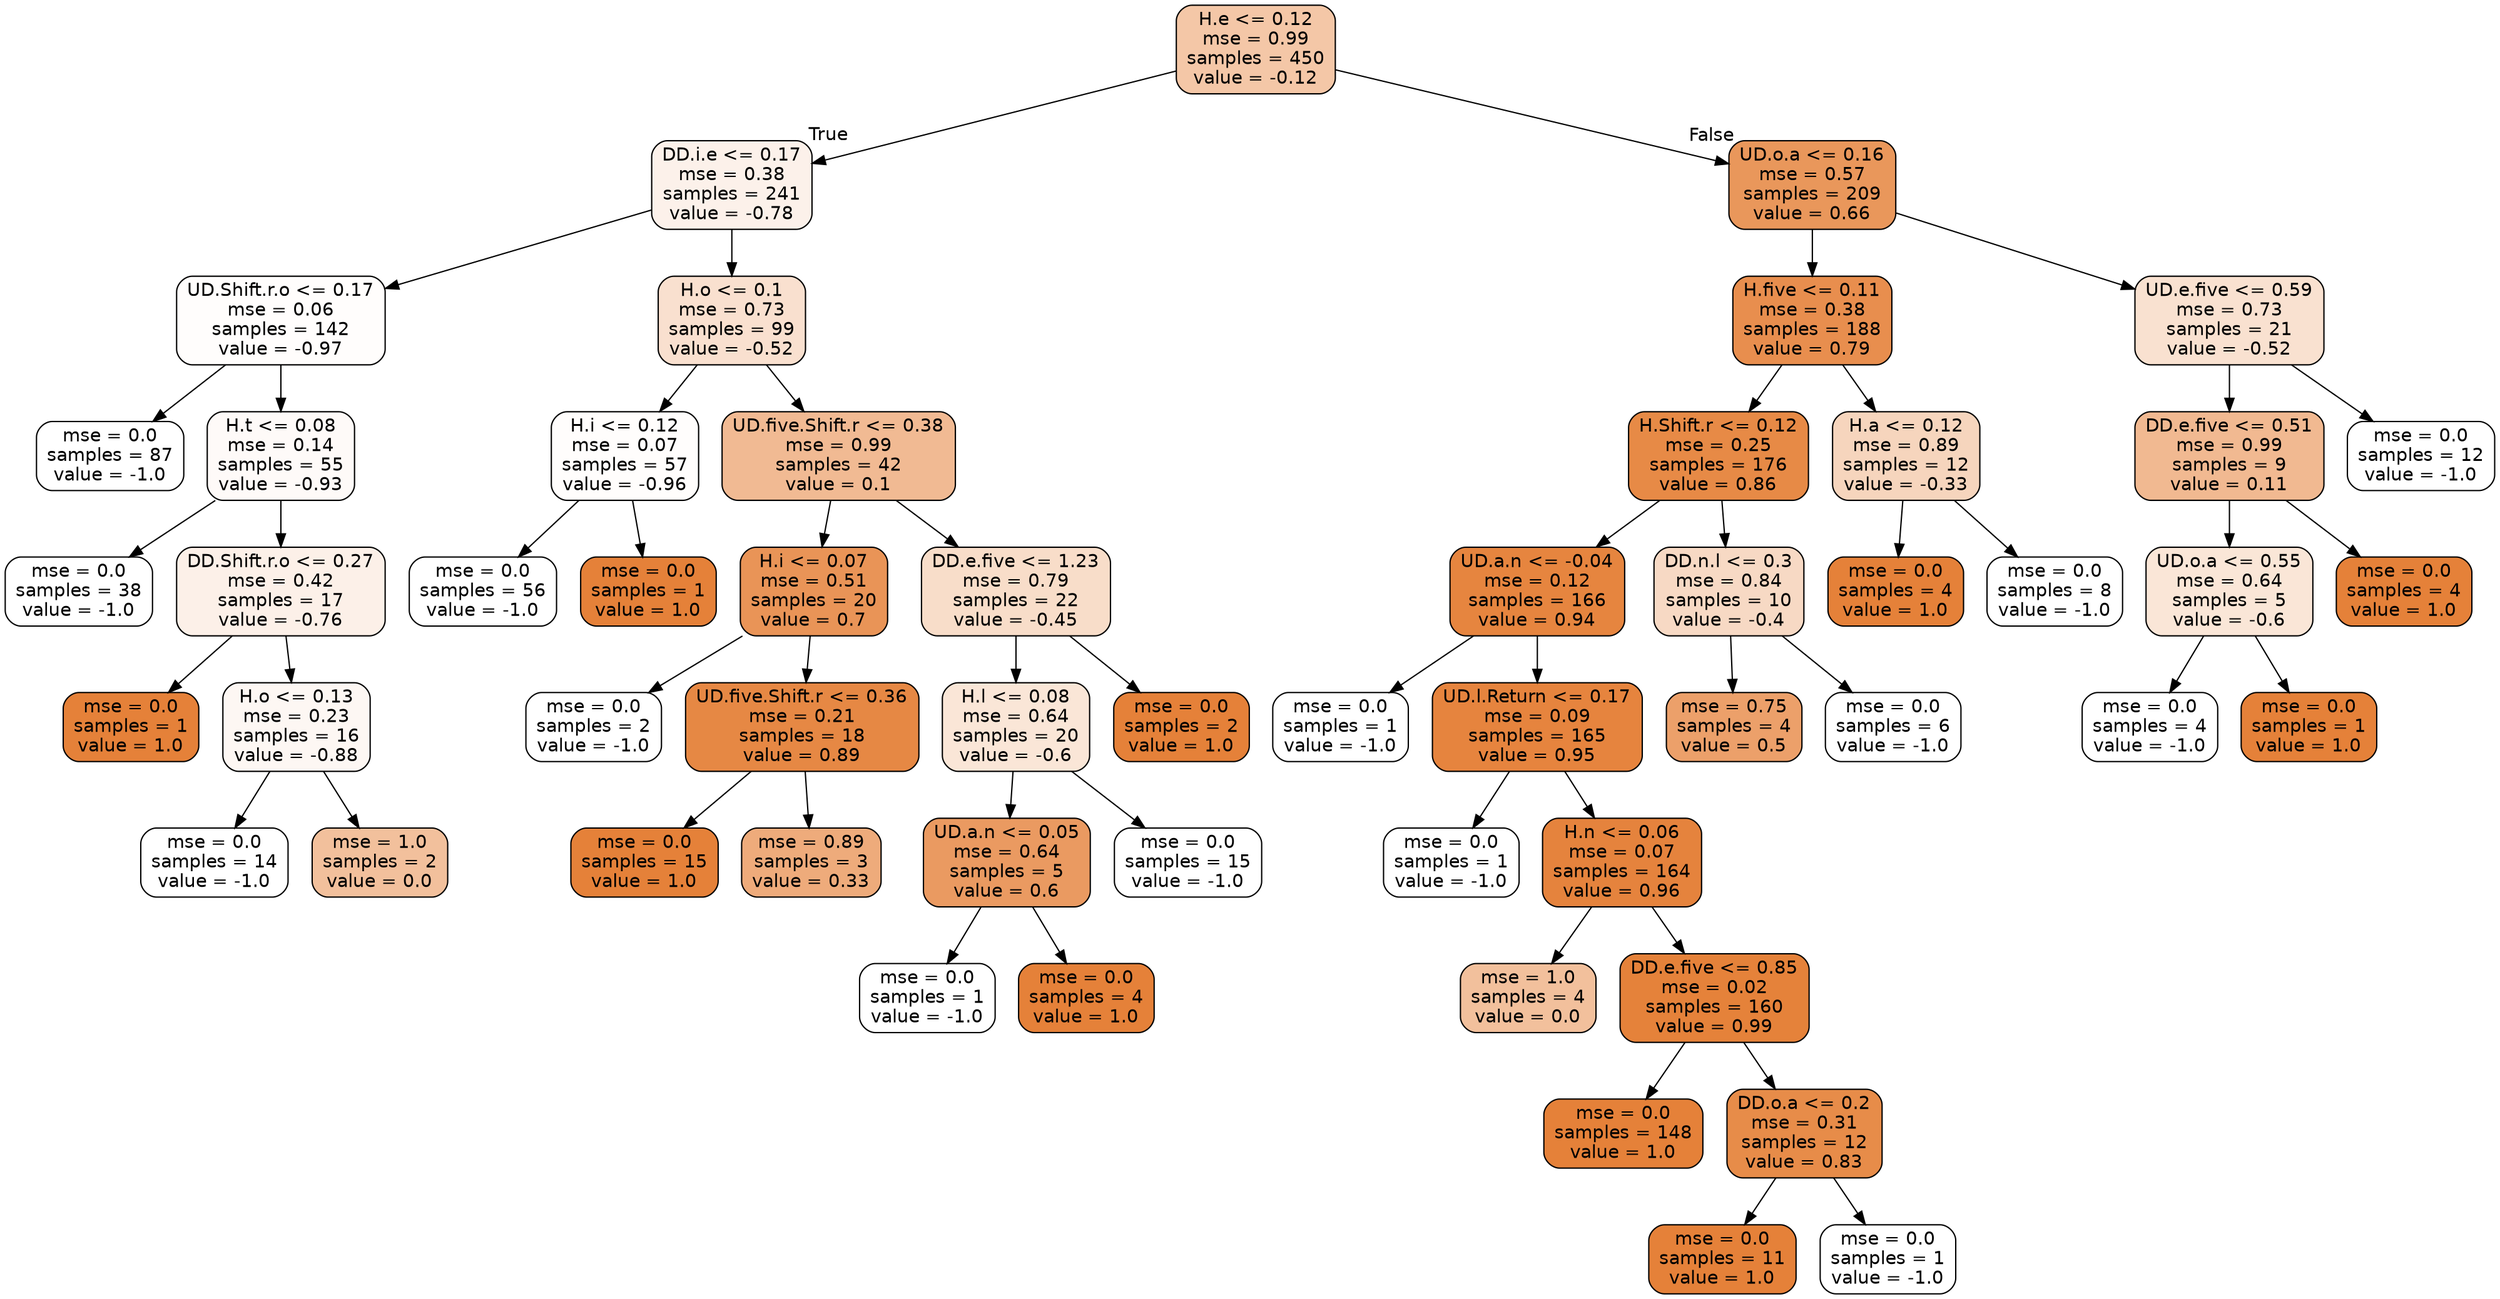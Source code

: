 digraph Tree {
node [shape=box, style="filled, rounded", color="black", fontname=helvetica] ;
edge [fontname=helvetica] ;
0 [label="H.e <= 0.12\nmse = 0.99\nsamples = 450\nvalue = -0.12", fillcolor="#f4c7a7"] ;
1 [label="DD.i.e <= 0.17\nmse = 0.38\nsamples = 241\nvalue = -0.78", fillcolor="#fcf1ea"] ;
0 -> 1 [labeldistance=2.5, labelangle=45, headlabel="True"] ;
2 [label="UD.Shift.r.o <= 0.17\nmse = 0.06\nsamples = 142\nvalue = -0.97", fillcolor="#fffdfc"] ;
1 -> 2 ;
3 [label="mse = 0.0\nsamples = 87\nvalue = -1.0", fillcolor="#ffffff"] ;
2 -> 3 ;
4 [label="H.t <= 0.08\nmse = 0.14\nsamples = 55\nvalue = -0.93", fillcolor="#fefaf8"] ;
2 -> 4 ;
5 [label="mse = 0.0\nsamples = 38\nvalue = -1.0", fillcolor="#ffffff"] ;
4 -> 5 ;
6 [label="DD.Shift.r.o <= 0.27\nmse = 0.42\nsamples = 17\nvalue = -0.76", fillcolor="#fcf0e8"] ;
4 -> 6 ;
7 [label="mse = 0.0\nsamples = 1\nvalue = 1.0", fillcolor="#e58139"] ;
6 -> 7 ;
8 [label="H.o <= 0.13\nmse = 0.23\nsamples = 16\nvalue = -0.88", fillcolor="#fdf7f3"] ;
6 -> 8 ;
9 [label="mse = 0.0\nsamples = 14\nvalue = -1.0", fillcolor="#ffffff"] ;
8 -> 9 ;
10 [label="mse = 1.0\nsamples = 2\nvalue = 0.0", fillcolor="#f2c09c"] ;
8 -> 10 ;
11 [label="H.o <= 0.1\nmse = 0.73\nsamples = 99\nvalue = -0.52", fillcolor="#f9e0cf"] ;
1 -> 11 ;
12 [label="H.i <= 0.12\nmse = 0.07\nsamples = 57\nvalue = -0.96", fillcolor="#fffdfc"] ;
11 -> 12 ;
13 [label="mse = 0.0\nsamples = 56\nvalue = -1.0", fillcolor="#ffffff"] ;
12 -> 13 ;
14 [label="mse = 0.0\nsamples = 1\nvalue = 1.0", fillcolor="#e58139"] ;
12 -> 14 ;
15 [label="UD.five.Shift.r <= 0.38\nmse = 0.99\nsamples = 42\nvalue = 0.1", fillcolor="#f1ba93"] ;
11 -> 15 ;
16 [label="H.i <= 0.07\nmse = 0.51\nsamples = 20\nvalue = 0.7", fillcolor="#e99457"] ;
15 -> 16 ;
17 [label="mse = 0.0\nsamples = 2\nvalue = -1.0", fillcolor="#ffffff"] ;
16 -> 17 ;
18 [label="UD.five.Shift.r <= 0.36\nmse = 0.21\nsamples = 18\nvalue = 0.89", fillcolor="#e68844"] ;
16 -> 18 ;
19 [label="mse = 0.0\nsamples = 15\nvalue = 1.0", fillcolor="#e58139"] ;
18 -> 19 ;
20 [label="mse = 0.89\nsamples = 3\nvalue = 0.33", fillcolor="#eeab7b"] ;
18 -> 20 ;
21 [label="DD.e.five <= 1.23\nmse = 0.79\nsamples = 22\nvalue = -0.45", fillcolor="#f8ddc9"] ;
15 -> 21 ;
22 [label="H.l <= 0.08\nmse = 0.64\nsamples = 20\nvalue = -0.6", fillcolor="#fae6d7"] ;
21 -> 22 ;
23 [label="UD.a.n <= 0.05\nmse = 0.64\nsamples = 5\nvalue = 0.6", fillcolor="#ea9a61"] ;
22 -> 23 ;
24 [label="mse = 0.0\nsamples = 1\nvalue = -1.0", fillcolor="#ffffff"] ;
23 -> 24 ;
25 [label="mse = 0.0\nsamples = 4\nvalue = 1.0", fillcolor="#e58139"] ;
23 -> 25 ;
26 [label="mse = 0.0\nsamples = 15\nvalue = -1.0", fillcolor="#ffffff"] ;
22 -> 26 ;
27 [label="mse = 0.0\nsamples = 2\nvalue = 1.0", fillcolor="#e58139"] ;
21 -> 27 ;
28 [label="UD.o.a <= 0.16\nmse = 0.57\nsamples = 209\nvalue = 0.66", fillcolor="#e9975b"] ;
0 -> 28 [labeldistance=2.5, labelangle=-45, headlabel="False"] ;
29 [label="H.five <= 0.11\nmse = 0.38\nsamples = 188\nvalue = 0.79", fillcolor="#e88e4e"] ;
28 -> 29 ;
30 [label="H.Shift.r <= 0.12\nmse = 0.25\nsamples = 176\nvalue = 0.86", fillcolor="#e78a46"] ;
29 -> 30 ;
31 [label="UD.a.n <= -0.04\nmse = 0.12\nsamples = 166\nvalue = 0.94", fillcolor="#e6853f"] ;
30 -> 31 ;
32 [label="mse = 0.0\nsamples = 1\nvalue = -1.0", fillcolor="#ffffff"] ;
31 -> 32 ;
33 [label="UD.l.Return <= 0.17\nmse = 0.09\nsamples = 165\nvalue = 0.95", fillcolor="#e6843e"] ;
31 -> 33 ;
34 [label="mse = 0.0\nsamples = 1\nvalue = -1.0", fillcolor="#ffffff"] ;
33 -> 34 ;
35 [label="H.n <= 0.06\nmse = 0.07\nsamples = 164\nvalue = 0.96", fillcolor="#e5833d"] ;
33 -> 35 ;
36 [label="mse = 1.0\nsamples = 4\nvalue = 0.0", fillcolor="#f2c09c"] ;
35 -> 36 ;
37 [label="DD.e.five <= 0.85\nmse = 0.02\nsamples = 160\nvalue = 0.99", fillcolor="#e5823a"] ;
35 -> 37 ;
38 [label="mse = 0.0\nsamples = 148\nvalue = 1.0", fillcolor="#e58139"] ;
37 -> 38 ;
39 [label="DD.o.a <= 0.2\nmse = 0.31\nsamples = 12\nvalue = 0.83", fillcolor="#e78c49"] ;
37 -> 39 ;
40 [label="mse = 0.0\nsamples = 11\nvalue = 1.0", fillcolor="#e58139"] ;
39 -> 40 ;
41 [label="mse = 0.0\nsamples = 1\nvalue = -1.0", fillcolor="#ffffff"] ;
39 -> 41 ;
42 [label="DD.n.l <= 0.3\nmse = 0.84\nsamples = 10\nvalue = -0.4", fillcolor="#f7d9c4"] ;
30 -> 42 ;
43 [label="mse = 0.75\nsamples = 4\nvalue = 0.5", fillcolor="#eca06a"] ;
42 -> 43 ;
44 [label="mse = 0.0\nsamples = 6\nvalue = -1.0", fillcolor="#ffffff"] ;
42 -> 44 ;
45 [label="H.a <= 0.12\nmse = 0.89\nsamples = 12\nvalue = -0.33", fillcolor="#f6d5bd"] ;
29 -> 45 ;
46 [label="mse = 0.0\nsamples = 4\nvalue = 1.0", fillcolor="#e58139"] ;
45 -> 46 ;
47 [label="mse = 0.0\nsamples = 8\nvalue = -1.0", fillcolor="#ffffff"] ;
45 -> 47 ;
48 [label="UD.e.five <= 0.59\nmse = 0.73\nsamples = 21\nvalue = -0.52", fillcolor="#f9e1d0"] ;
28 -> 48 ;
49 [label="DD.e.five <= 0.51\nmse = 0.99\nsamples = 9\nvalue = 0.11", fillcolor="#f1b991"] ;
48 -> 49 ;
50 [label="UD.o.a <= 0.55\nmse = 0.64\nsamples = 5\nvalue = -0.6", fillcolor="#fae6d7"] ;
49 -> 50 ;
51 [label="mse = 0.0\nsamples = 4\nvalue = -1.0", fillcolor="#ffffff"] ;
50 -> 51 ;
52 [label="mse = 0.0\nsamples = 1\nvalue = 1.0", fillcolor="#e58139"] ;
50 -> 52 ;
53 [label="mse = 0.0\nsamples = 4\nvalue = 1.0", fillcolor="#e58139"] ;
49 -> 53 ;
54 [label="mse = 0.0\nsamples = 12\nvalue = -1.0", fillcolor="#ffffff"] ;
48 -> 54 ;
}